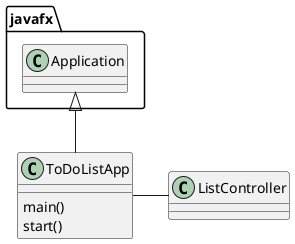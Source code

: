@startuml
'https://plantuml.com/sequence-diagram

class ToDoListApp {
    main()
    start()
}

class ListController {}

javafx.Application <|-- ToDoListApp

ToDoListApp - ListController
@enduml